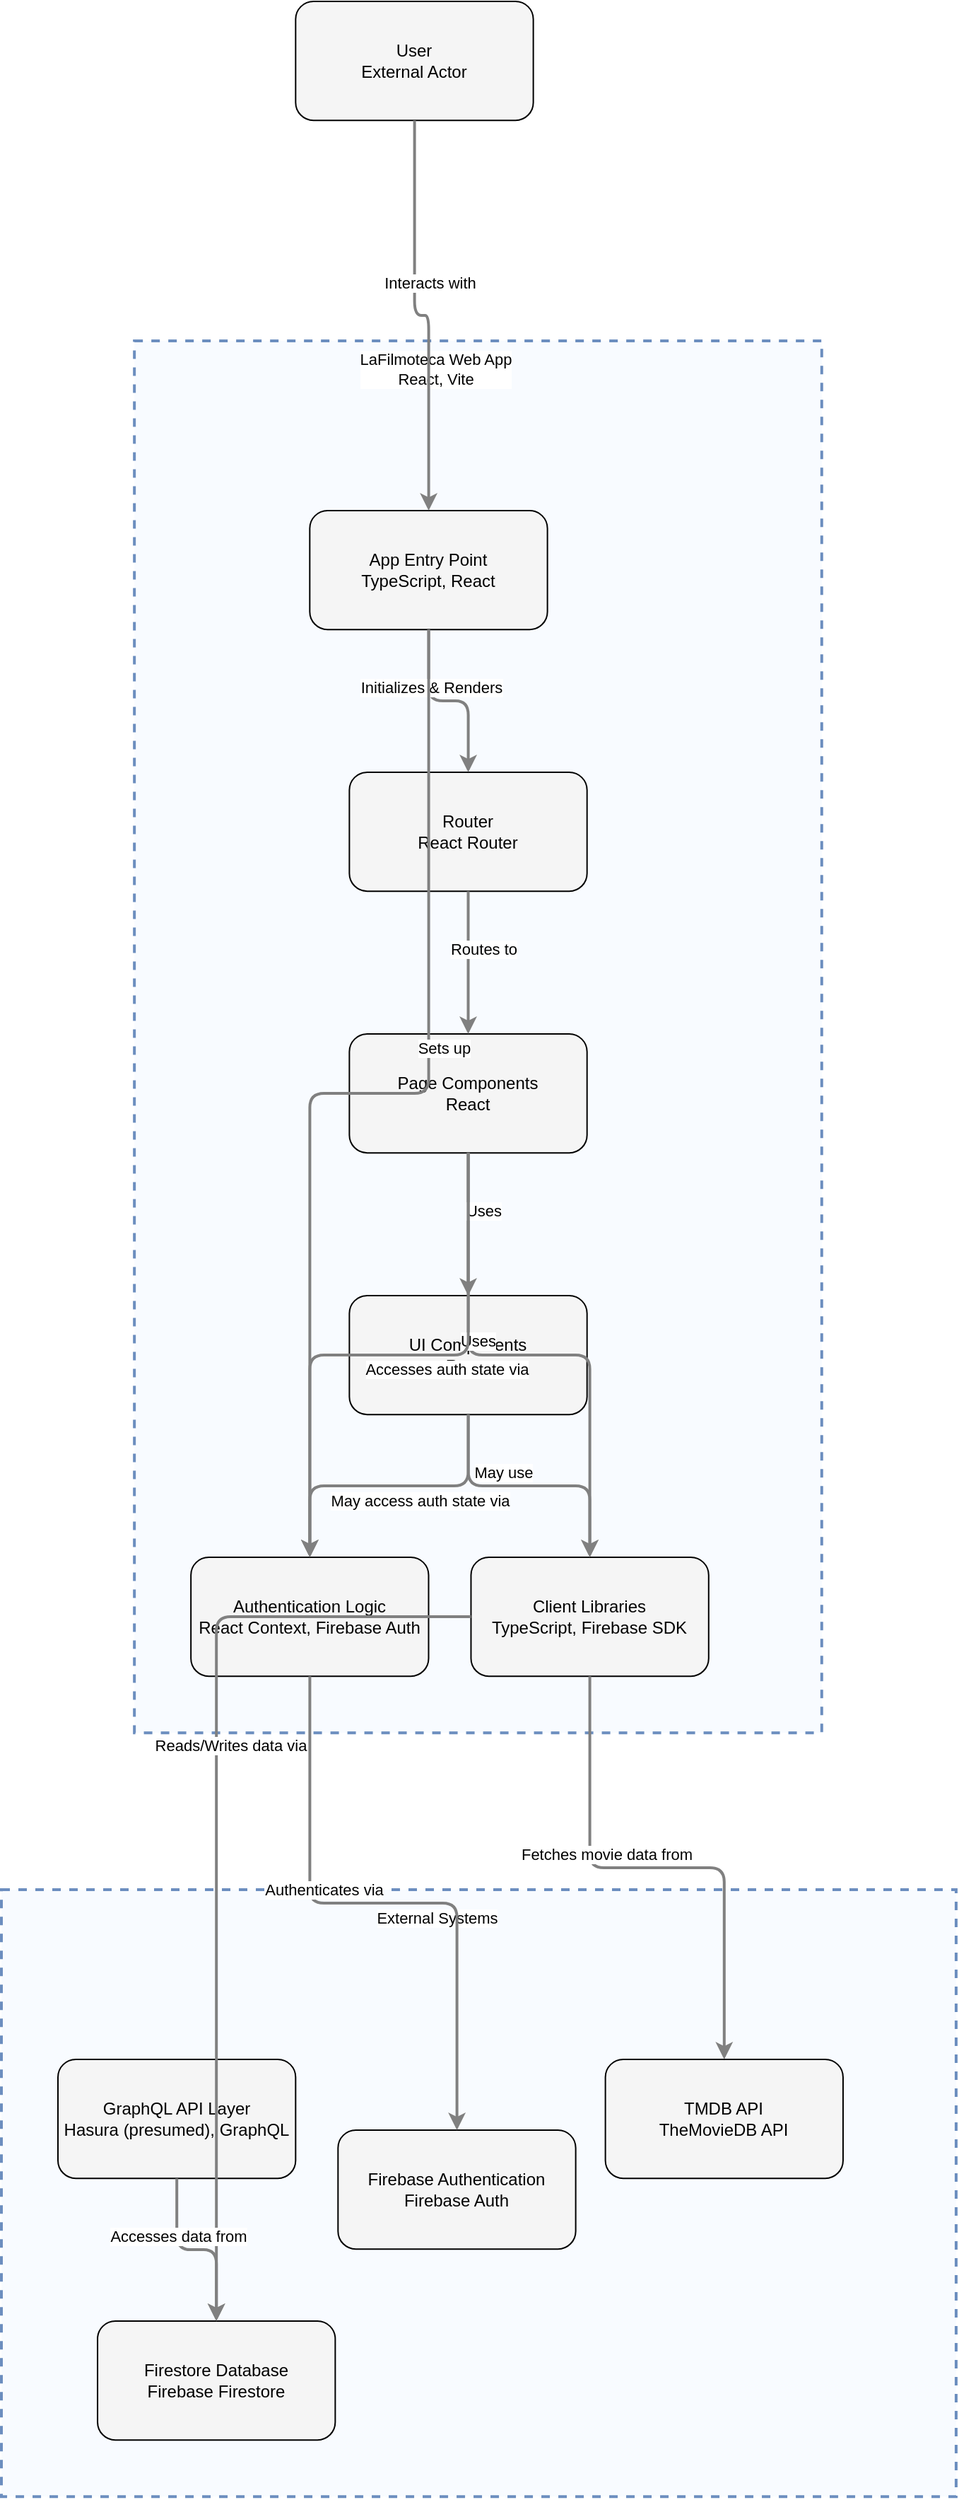 <?xml version="1.0" encoding="UTF-8"?>
      <mxfile version="14.6.5" type="device">
        <diagram id="codeviz-diagram" name="System Diagram">
          <mxGraphModel dx="1000" dy="1000" grid="1" gridSize="10" guides="1" tooltips="1" connect="1" arrows="1" fold="1" page="1" pageScale="1" pageWidth="1169" pageHeight="827" math="0" shadow="0">
            <root>
              <mxCell id="0"/>
              <mxCell id="1" parent="0"/>
              <mxCell id="1226" value="" style="html=1;whiteSpace=wrap;container=1;fillColor=#dae8fc;strokeColor=#6c8ebf;dashed=1;fillOpacity=20;strokeWidth=2;containerType=none;recursiveResize=0;movable=1;resizable=1;autosize=0;dropTarget=0" vertex="1" parent="1">
                <mxGeometry x="22" y="1347" width="675.473" height="429.079" as="geometry"/>
              </mxCell>
              <mxCell id="1226_label" value="External Systems" style="edgeLabel;html=1;align=center;verticalAlign=middle;resizable=0;labelBackgroundColor=white;spacing=5" vertex="1" parent="1">
                <mxGeometry x="30" y="1355" width="599.473" height="24" as="geometry"/>
              </mxCell>
<mxCell id="1227" value="" style="html=1;whiteSpace=wrap;container=1;fillColor=#dae8fc;strokeColor=#6c8ebf;dashed=1;fillOpacity=20;strokeWidth=2;containerType=none;recursiveResize=0;movable=1;resizable=1;autosize=0;dropTarget=0" vertex="1" parent="1">
                <mxGeometry x="116.079" y="252" width="486.316" height="984.079" as="geometry"/>
              </mxCell>
              <mxCell id="1227_label" value="LaFilmoteca Web App&lt;br&gt;React, Vite" style="edgeLabel;html=1;align=center;verticalAlign=middle;resizable=0;labelBackgroundColor=white;spacing=5" vertex="1" parent="1">
                <mxGeometry x="124.079" y="260" width="410.316" height="24" as="geometry"/>
              </mxCell>
              <mxCell id="1234" value="User&lt;br&gt;External Actor" style="rounded=1;whiteSpace=wrap;html=1;fillColor=#f5f5f5" vertex="1" parent="1">
                    <mxGeometry x="230.158" y="12" width="168.158" height="84.079" as="geometry"/>
                  </mxCell>
<mxCell id="1228" value="App Entry Point&lt;br&gt;TypeScript, React" style="rounded=1;whiteSpace=wrap;html=1;fillColor=#f5f5f5" vertex="1" parent="1227">
                    <mxGeometry x="124.079" y="120" width="168.158" height="84.079" as="geometry"/>
                  </mxCell>
<mxCell id="1229" value="Router&lt;br&gt;React Router" style="rounded=1;whiteSpace=wrap;html=1;fillColor=#f5f5f5" vertex="1" parent="1227">
                    <mxGeometry x="152.105" y="305" width="168.158" height="84.079" as="geometry"/>
                  </mxCell>
<mxCell id="1230" value="Page Components&lt;br&gt;React" style="rounded=1;whiteSpace=wrap;html=1;fillColor=#f5f5f5" vertex="1" parent="1227">
                    <mxGeometry x="152.105" y="490" width="168.158" height="84.079" as="geometry"/>
                  </mxCell>
<mxCell id="1231" value="UI Components&lt;br&gt;React" style="rounded=1;whiteSpace=wrap;html=1;fillColor=#f5f5f5" vertex="1" parent="1227">
                    <mxGeometry x="152.105" y="675" width="168.158" height="84.079" as="geometry"/>
                  </mxCell>
<mxCell id="1232" value="Client Libraries&lt;br&gt;TypeScript, Firebase SDK" style="rounded=1;whiteSpace=wrap;html=1;fillColor=#f5f5f5" vertex="1" parent="1227">
                    <mxGeometry x="238.158" y="860" width="168.158" height="84.079" as="geometry"/>
                  </mxCell>
<mxCell id="1233" value="Authentication Logic&lt;br&gt;React Context, Firebase Auth" style="rounded=1;whiteSpace=wrap;html=1;fillColor=#f5f5f5" vertex="1" parent="1227">
                    <mxGeometry x="40" y="860" width="168.158" height="84.079" as="geometry"/>
                  </mxCell>
<mxCell id="1235" value="Firebase Authentication&lt;br&gt;Firebase Auth" style="rounded=1;whiteSpace=wrap;html=1;fillColor=#f5f5f5" vertex="1" parent="1226">
                    <mxGeometry x="238.158" y="170" width="168.158" height="84.079" as="geometry"/>
                  </mxCell>
<mxCell id="1236" value="Firestore Database&lt;br&gt;Firebase Firestore" style="rounded=1;whiteSpace=wrap;html=1;fillColor=#f5f5f5" vertex="1" parent="1226">
                    <mxGeometry x="68.026" y="305" width="168.158" height="84.079" as="geometry"/>
                  </mxCell>
<mxCell id="1237" value="TMDB API&lt;br&gt;TheMovieDB API" style="rounded=1;whiteSpace=wrap;html=1;fillColor=#f5f5f5" vertex="1" parent="1226">
                    <mxGeometry x="427.316" y="120" width="168.158" height="84.079" as="geometry"/>
                  </mxCell>
<mxCell id="1238" value="GraphQL API Layer&lt;br&gt;Hasura (presumed), GraphQL" style="rounded=1;whiteSpace=wrap;html=1;fillColor=#f5f5f5" vertex="1" parent="1226">
                    <mxGeometry x="40" y="120" width="168.158" height="84.079" as="geometry"/>
                  </mxCell>
              <mxCell id="edge-1465" style="edgeStyle=orthogonalEdgeStyle;rounded=1;orthogonalLoop=1;jettySize=auto;html=1;strokeColor=#808080;strokeWidth=2;jumpStyle=arc;jumpSize=10;spacing=15;labelBackgroundColor=white;labelBorderColor=none" edge="1" parent="1" source="1234" target="1228">
                  <mxGeometry relative="1" as="geometry"/>
                </mxCell>
                <mxCell id="edge-1465_label" value="Interacts with" style="edgeLabel;html=1;align=center;verticalAlign=middle;resizable=0;points=[];" vertex="1" connectable="0" parent="edge-1465">
                  <mxGeometry x="-0.2" y="10" relative="1" as="geometry">
                    <mxPoint as="offset"/>
                  </mxGeometry>
                </mxCell>
<mxCell id="edge-1466" style="edgeStyle=orthogonalEdgeStyle;rounded=1;orthogonalLoop=1;jettySize=auto;html=1;strokeColor=#808080;strokeWidth=2;jumpStyle=arc;jumpSize=10;spacing=15;labelBackgroundColor=white;labelBorderColor=none" edge="1" parent="1" source="1228" target="1229">
                  <mxGeometry relative="1" as="geometry"/>
                </mxCell>
                <mxCell id="edge-1466_label" value="Initializes &amp; Renders" style="edgeLabel;html=1;align=center;verticalAlign=middle;resizable=0;points=[];" vertex="1" connectable="0" parent="edge-1466">
                  <mxGeometry x="-0.2" y="10" relative="1" as="geometry">
                    <mxPoint as="offset"/>
                  </mxGeometry>
                </mxCell>
<mxCell id="edge-1467" style="edgeStyle=orthogonalEdgeStyle;rounded=1;orthogonalLoop=1;jettySize=auto;html=1;strokeColor=#808080;strokeWidth=2;jumpStyle=arc;jumpSize=10;spacing=15;labelBackgroundColor=white;labelBorderColor=none" edge="1" parent="1" source="1228" target="1233">
                  <mxGeometry relative="1" as="geometry"/>
                </mxCell>
                <mxCell id="edge-1467_label" value="Sets up" style="edgeLabel;html=1;align=center;verticalAlign=middle;resizable=0;points=[];" vertex="1" connectable="0" parent="edge-1467">
                  <mxGeometry x="-0.2" y="10" relative="1" as="geometry">
                    <mxPoint as="offset"/>
                  </mxGeometry>
                </mxCell>
<mxCell id="edge-1468" style="edgeStyle=orthogonalEdgeStyle;rounded=1;orthogonalLoop=1;jettySize=auto;html=1;strokeColor=#808080;strokeWidth=2;jumpStyle=arc;jumpSize=10;spacing=15;labelBackgroundColor=white;labelBorderColor=none" edge="1" parent="1" source="1229" target="1230">
                  <mxGeometry relative="1" as="geometry"/>
                </mxCell>
                <mxCell id="edge-1468_label" value="Routes to" style="edgeLabel;html=1;align=center;verticalAlign=middle;resizable=0;points=[];" vertex="1" connectable="0" parent="edge-1468">
                  <mxGeometry x="-0.2" y="10" relative="1" as="geometry">
                    <mxPoint as="offset"/>
                  </mxGeometry>
                </mxCell>
<mxCell id="edge-1469" style="edgeStyle=orthogonalEdgeStyle;rounded=1;orthogonalLoop=1;jettySize=auto;html=1;strokeColor=#808080;strokeWidth=2;jumpStyle=arc;jumpSize=10;spacing=15;labelBackgroundColor=white;labelBorderColor=none" edge="1" parent="1" source="1230" target="1231">
                  <mxGeometry relative="1" as="geometry"/>
                </mxCell>
                <mxCell id="edge-1469_label" value="Uses" style="edgeLabel;html=1;align=center;verticalAlign=middle;resizable=0;points=[];" vertex="1" connectable="0" parent="edge-1469">
                  <mxGeometry x="-0.2" y="10" relative="1" as="geometry">
                    <mxPoint as="offset"/>
                  </mxGeometry>
                </mxCell>
<mxCell id="edge-1470" style="edgeStyle=orthogonalEdgeStyle;rounded=1;orthogonalLoop=1;jettySize=auto;html=1;strokeColor=#808080;strokeWidth=2;jumpStyle=arc;jumpSize=10;spacing=15;labelBackgroundColor=white;labelBorderColor=none" edge="1" parent="1" source="1230" target="1232">
                  <mxGeometry relative="1" as="geometry"/>
                </mxCell>
                <mxCell id="edge-1470_label" value="Uses" style="edgeLabel;html=1;align=center;verticalAlign=middle;resizable=0;points=[];" vertex="1" connectable="0" parent="edge-1470">
                  <mxGeometry x="-0.2" y="10" relative="1" as="geometry">
                    <mxPoint as="offset"/>
                  </mxGeometry>
                </mxCell>
<mxCell id="edge-1471" style="edgeStyle=orthogonalEdgeStyle;rounded=1;orthogonalLoop=1;jettySize=auto;html=1;strokeColor=#808080;strokeWidth=2;jumpStyle=arc;jumpSize=10;spacing=15;labelBackgroundColor=white;labelBorderColor=none" edge="1" parent="1" source="1230" target="1233">
                  <mxGeometry relative="1" as="geometry"/>
                </mxCell>
                <mxCell id="edge-1471_label" value="Accesses auth state via" style="edgeLabel;html=1;align=center;verticalAlign=middle;resizable=0;points=[];" vertex="1" connectable="0" parent="edge-1471">
                  <mxGeometry x="-0.2" y="10" relative="1" as="geometry">
                    <mxPoint as="offset"/>
                  </mxGeometry>
                </mxCell>
<mxCell id="edge-1472" style="edgeStyle=orthogonalEdgeStyle;rounded=1;orthogonalLoop=1;jettySize=auto;html=1;strokeColor=#808080;strokeWidth=2;jumpStyle=arc;jumpSize=10;spacing=15;labelBackgroundColor=white;labelBorderColor=none" edge="1" parent="1" source="1231" target="1232">
                  <mxGeometry relative="1" as="geometry"/>
                </mxCell>
                <mxCell id="edge-1472_label" value="May use" style="edgeLabel;html=1;align=center;verticalAlign=middle;resizable=0;points=[];" vertex="1" connectable="0" parent="edge-1472">
                  <mxGeometry x="-0.2" y="10" relative="1" as="geometry">
                    <mxPoint as="offset"/>
                  </mxGeometry>
                </mxCell>
<mxCell id="edge-1473" style="edgeStyle=orthogonalEdgeStyle;rounded=1;orthogonalLoop=1;jettySize=auto;html=1;strokeColor=#808080;strokeWidth=2;jumpStyle=arc;jumpSize=10;spacing=15;labelBackgroundColor=white;labelBorderColor=none" edge="1" parent="1" source="1231" target="1233">
                  <mxGeometry relative="1" as="geometry"/>
                </mxCell>
                <mxCell id="edge-1473_label" value="May access auth state via" style="edgeLabel;html=1;align=center;verticalAlign=middle;resizable=0;points=[];" vertex="1" connectable="0" parent="edge-1473">
                  <mxGeometry x="-0.2" y="10" relative="1" as="geometry">
                    <mxPoint as="offset"/>
                  </mxGeometry>
                </mxCell>
<mxCell id="edge-1474" style="edgeStyle=orthogonalEdgeStyle;rounded=1;orthogonalLoop=1;jettySize=auto;html=1;strokeColor=#808080;strokeWidth=2;jumpStyle=arc;jumpSize=10;spacing=15;labelBackgroundColor=white;labelBorderColor=none" edge="1" parent="1" source="1233" target="1235">
                  <mxGeometry relative="1" as="geometry"/>
                </mxCell>
                <mxCell id="edge-1474_label" value="Authenticates via" style="edgeLabel;html=1;align=center;verticalAlign=middle;resizable=0;points=[];" vertex="1" connectable="0" parent="edge-1474">
                  <mxGeometry x="-0.2" y="10" relative="1" as="geometry">
                    <mxPoint as="offset"/>
                  </mxGeometry>
                </mxCell>
<mxCell id="edge-1475" style="edgeStyle=orthogonalEdgeStyle;rounded=1;orthogonalLoop=1;jettySize=auto;html=1;strokeColor=#808080;strokeWidth=2;jumpStyle=arc;jumpSize=10;spacing=15;labelBackgroundColor=white;labelBorderColor=none" edge="1" parent="1" source="1232" target="1236">
                  <mxGeometry relative="1" as="geometry"/>
                </mxCell>
                <mxCell id="edge-1475_label" value="Reads/Writes data via" style="edgeLabel;html=1;align=center;verticalAlign=middle;resizable=0;points=[];" vertex="1" connectable="0" parent="edge-1475">
                  <mxGeometry x="-0.2" y="10" relative="1" as="geometry">
                    <mxPoint as="offset"/>
                  </mxGeometry>
                </mxCell>
<mxCell id="edge-1476" style="edgeStyle=orthogonalEdgeStyle;rounded=1;orthogonalLoop=1;jettySize=auto;html=1;strokeColor=#808080;strokeWidth=2;jumpStyle=arc;jumpSize=10;spacing=15;labelBackgroundColor=white;labelBorderColor=none" edge="1" parent="1" source="1232" target="1237">
                  <mxGeometry relative="1" as="geometry"/>
                </mxCell>
                <mxCell id="edge-1476_label" value="Fetches movie data from" style="edgeLabel;html=1;align=center;verticalAlign=middle;resizable=0;points=[];" vertex="1" connectable="0" parent="edge-1476">
                  <mxGeometry x="-0.2" y="10" relative="1" as="geometry">
                    <mxPoint as="offset"/>
                  </mxGeometry>
                </mxCell>
<mxCell id="edge-1477" style="edgeStyle=orthogonalEdgeStyle;rounded=1;orthogonalLoop=1;jettySize=auto;html=1;strokeColor=#808080;strokeWidth=2;jumpStyle=arc;jumpSize=10;spacing=15;labelBackgroundColor=white;labelBorderColor=none" edge="1" parent="1" source="1238" target="1236">
                  <mxGeometry relative="1" as="geometry"/>
                </mxCell>
                <mxCell id="edge-1477_label" value="Accesses data from" style="edgeLabel;html=1;align=center;verticalAlign=middle;resizable=0;points=[];" vertex="1" connectable="0" parent="edge-1477">
                  <mxGeometry x="-0.2" y="10" relative="1" as="geometry">
                    <mxPoint as="offset"/>
                  </mxGeometry>
                </mxCell>
            </root>
          </mxGraphModel>
        </diagram>
      </mxfile>